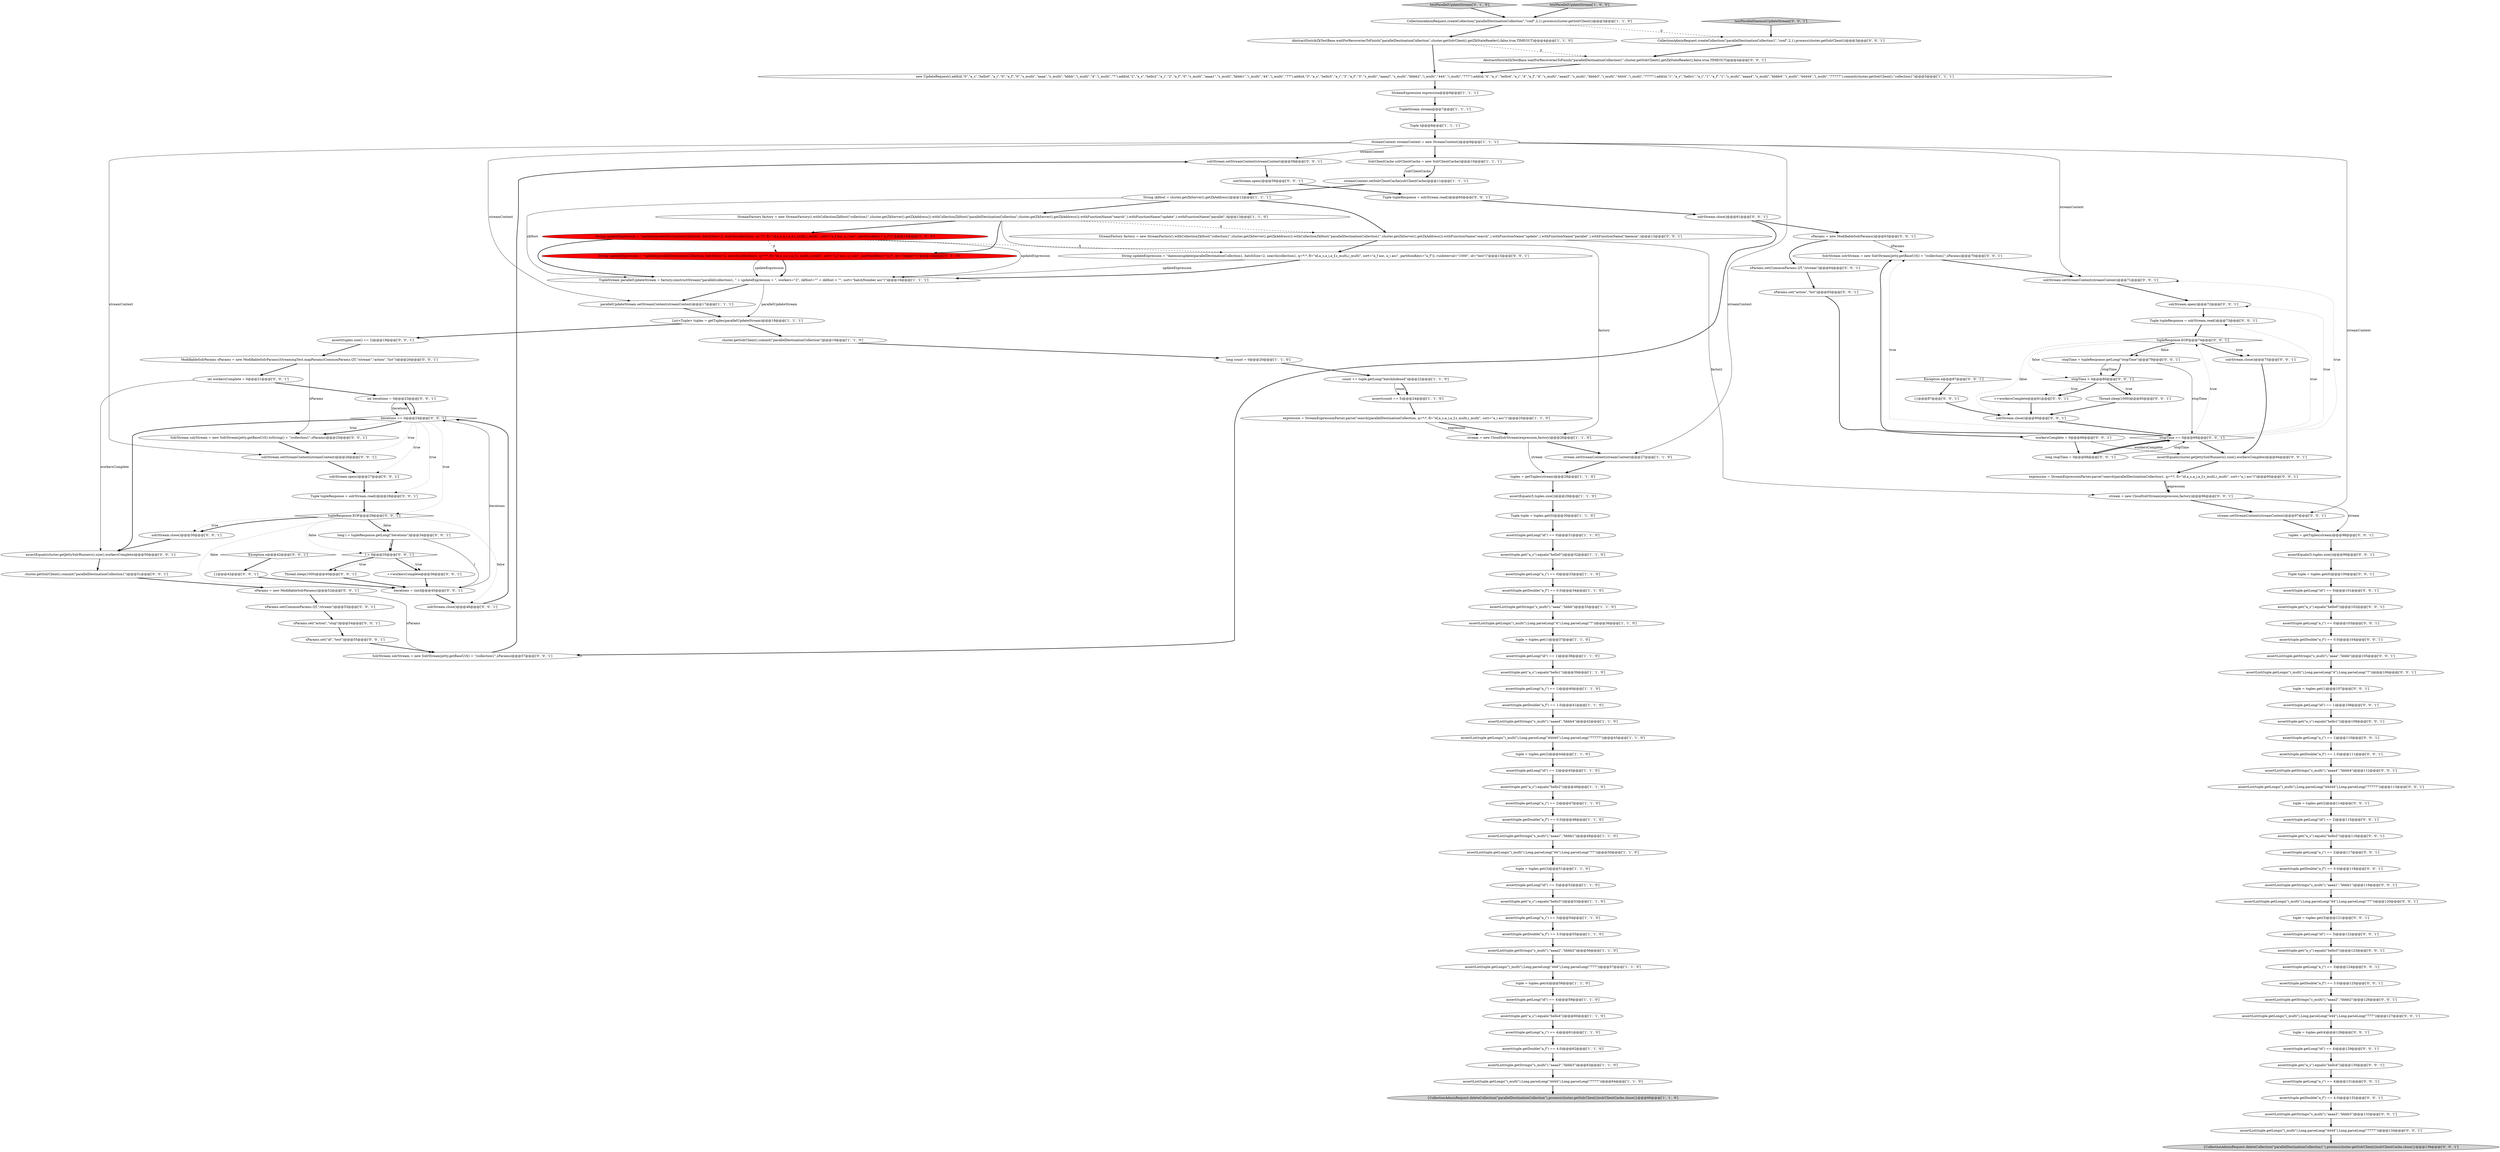 digraph {
134 [style = filled, label = "assert(tuple.getDouble(\"a_f\") == 3.0)@@@125@@@['0', '0', '1']", fillcolor = white, shape = ellipse image = "AAA0AAABBB3BBB"];
70 [style = filled, label = "{}@@@87@@@['0', '0', '1']", fillcolor = white, shape = ellipse image = "AAA0AAABBB3BBB"];
61 [style = filled, label = "String updateExpression = \"update(parallelDestinationCollection, batchSize=2, search(collection1, q=*:*, fl=\"id,a_s,a_i,a_f,s_multi,i_multi\", sort=\"a_f asc, a_i asc\", partitionKeys=\"a_f\", qt=\"/export\"))\"@@@15@@@['0', '1', '0']", fillcolor = red, shape = ellipse image = "AAA1AAABBB2BBB"];
26 [style = filled, label = "cluster.getSolrClient().commit(\"parallelDestinationCollection\")@@@19@@@['1', '1', '0']", fillcolor = white, shape = ellipse image = "AAA0AAABBB1BBB"];
124 [style = filled, label = "l > 0@@@35@@@['0', '0', '1']", fillcolor = white, shape = diamond image = "AAA0AAABBB3BBB"];
128 [style = filled, label = "solrStream.setStreamContext(streamContext)@@@58@@@['0', '0', '1']", fillcolor = white, shape = ellipse image = "AAA0AAABBB3BBB"];
155 [style = filled, label = "SolrStream solrStream = new SolrStream(jetty.getBaseUrl() + \"/collection1\",sParams)@@@57@@@['0', '0', '1']", fillcolor = white, shape = ellipse image = "AAA0AAABBB3BBB"];
13 [style = filled, label = "assert(tuple.get(\"a_s\").equals(\"hello1\"))@@@39@@@['1', '1', '0']", fillcolor = white, shape = ellipse image = "AAA0AAABBB1BBB"];
108 [style = filled, label = "solrStream.open()@@@27@@@['0', '0', '1']", fillcolor = white, shape = ellipse image = "AAA0AAABBB3BBB"];
40 [style = filled, label = "parallelUpdateStream.setStreamContext(streamContext)@@@17@@@['1', '1', '1']", fillcolor = white, shape = ellipse image = "AAA0AAABBB1BBB"];
76 [style = filled, label = "Exception e@@@87@@@['0', '0', '1']", fillcolor = white, shape = diamond image = "AAA0AAABBB3BBB"];
74 [style = filled, label = "assert(tuple.getLong(\"id\") == 3)@@@122@@@['0', '0', '1']", fillcolor = white, shape = ellipse image = "AAA0AAABBB3BBB"];
57 [style = filled, label = "assert(tuple.get(\"a_s\").equals(\"hello0\"))@@@32@@@['1', '1', '0']", fillcolor = white, shape = ellipse image = "AAA0AAABBB1BBB"];
123 [style = filled, label = "ModifiableSolrParams sParams = new ModifiableSolrParams(StreamingTest.mapParams(CommonParams.QT,\"/stream\",\"action\",\"list\"))@@@20@@@['0', '0', '1']", fillcolor = white, shape = ellipse image = "AAA0AAABBB3BBB"];
27 [style = filled, label = "new UpdateRequest().add(id,\"0\",\"a_s\",\"hello0\",\"a_i\",\"0\",\"a_f\",\"0\",\"s_multi\",\"aaaa\",\"s_multi\",\"bbbb\",\"i_multi\",\"4\",\"i_multi\",\"7\").add(id,\"2\",\"a_s\",\"hello2\",\"a_i\",\"2\",\"a_f\",\"0\",\"s_multi\",\"aaaa1\",\"s_multi\",\"bbbb1\",\"i_multi\",\"44\",\"i_multi\",\"77\").add(id,\"3\",\"a_s\",\"hello3\",\"a_i\",\"3\",\"a_f\",\"3\",\"s_multi\",\"aaaa2\",\"s_multi\",\"bbbb2\",\"i_multi\",\"444\",\"i_multi\",\"777\").add(id,\"4\",\"a_s\",\"hello4\",\"a_i\",\"4\",\"a_f\",\"4\",\"s_multi\",\"aaaa3\",\"s_multi\",\"bbbb3\",\"i_multi\",\"4444\",\"i_multi\",\"7777\").add(id,\"1\",\"a_s\",\"hello1\",\"a_i\",\"1\",\"a_f\",\"1\",\"s_multi\",\"aaaa4\",\"s_multi\",\"bbbb4\",\"i_multi\",\"44444\",\"i_multi\",\"77777\").commit(cluster.getSolrClient(),\"collection1\")@@@5@@@['1', '1', '1']", fillcolor = white, shape = ellipse image = "AAA0AAABBB1BBB"];
112 [style = filled, label = "tupleResponse.EOF@@@29@@@['0', '0', '1']", fillcolor = white, shape = diamond image = "AAA0AAABBB3BBB"];
140 [style = filled, label = "iterations = (int)l@@@45@@@['0', '0', '1']", fillcolor = white, shape = ellipse image = "AAA0AAABBB3BBB"];
24 [style = filled, label = "assertEquals(5,tuples.size())@@@29@@@['1', '1', '0']", fillcolor = white, shape = ellipse image = "AAA0AAABBB1BBB"];
11 [style = filled, label = "tuples = getTuples(stream)@@@28@@@['1', '1', '0']", fillcolor = white, shape = ellipse image = "AAA0AAABBB1BBB"];
104 [style = filled, label = "solrStream.open()@@@72@@@['0', '0', '1']", fillcolor = white, shape = ellipse image = "AAA0AAABBB3BBB"];
80 [style = filled, label = "assertEquals(cluster.getJettySolrRunners().size(),workersComplete)@@@50@@@['0', '0', '1']", fillcolor = white, shape = ellipse image = "AAA0AAABBB3BBB"];
88 [style = filled, label = "assertList(tuple.getStrings(\"s_multi\"),\"aaaa3\",\"bbbb3\")@@@133@@@['0', '0', '1']", fillcolor = white, shape = ellipse image = "AAA0AAABBB3BBB"];
139 [style = filled, label = "{CollectionAdminRequest.deleteCollection(\"parallelDestinationCollection1\").process(cluster.getSolrClient())solrClientCache.close()}@@@136@@@['0', '0', '1']", fillcolor = lightgray, shape = ellipse image = "AAA0AAABBB3BBB"];
94 [style = filled, label = "sParams.set(\"action\",\"list\")@@@65@@@['0', '0', '1']", fillcolor = white, shape = ellipse image = "AAA0AAABBB3BBB"];
79 [style = filled, label = "Thread.sleep(1000)@@@85@@@['0', '0', '1']", fillcolor = white, shape = ellipse image = "AAA0AAABBB3BBB"];
117 [style = filled, label = "solrStream.close()@@@30@@@['0', '0', '1']", fillcolor = white, shape = ellipse image = "AAA0AAABBB3BBB"];
106 [style = filled, label = "tuple = tuples.get(2)@@@114@@@['0', '0', '1']", fillcolor = white, shape = ellipse image = "AAA0AAABBB3BBB"];
33 [style = filled, label = "tuple = tuples.get(2)@@@44@@@['1', '1', '0']", fillcolor = white, shape = ellipse image = "AAA0AAABBB1BBB"];
137 [style = filled, label = "solrStream.close()@@@75@@@['0', '0', '1']", fillcolor = white, shape = ellipse image = "AAA0AAABBB3BBB"];
12 [style = filled, label = "long count = 0@@@20@@@['1', '1', '0']", fillcolor = white, shape = ellipse image = "AAA0AAABBB1BBB"];
97 [style = filled, label = "SolrStream solrStream = new SolrStream(jetty.getBaseUrl() + \"/collection1\",sParams)@@@70@@@['0', '0', '1']", fillcolor = white, shape = ellipse image = "AAA0AAABBB3BBB"];
46 [style = filled, label = "StreamFactory factory = new StreamFactory().withCollectionZkHost(\"collection1\",cluster.getZkServer().getZkAddress()).withCollectionZkHost(\"parallelDestinationCollection\",cluster.getZkServer().getZkAddress()).withFunctionName(\"search\",).withFunctionName(\"update\",).withFunctionName(\"parallel\",)@@@13@@@['1', '1', '0']", fillcolor = white, shape = ellipse image = "AAA0AAABBB1BBB"];
136 [style = filled, label = "assertList(tuple.getLongs(\"i_multi\"),Long.parseLong(\"4444\"),Long.parseLong(\"7777\"))@@@134@@@['0', '0', '1']", fillcolor = white, shape = ellipse image = "AAA0AAABBB3BBB"];
8 [style = filled, label = "assert(tuple.getDouble(\"a_f\") == 0.0)@@@48@@@['1', '1', '0']", fillcolor = white, shape = ellipse image = "AAA0AAABBB1BBB"];
53 [style = filled, label = "String zkHost = cluster.getZkServer().getZkAddress()@@@12@@@['1', '1', '1']", fillcolor = white, shape = ellipse image = "AAA0AAABBB1BBB"];
9 [style = filled, label = "assertList(tuple.getLongs(\"i_multi\"),Long.parseLong(\"44444\"),Long.parseLong(\"77777\"))@@@43@@@['1', '1', '0']", fillcolor = white, shape = ellipse image = "AAA0AAABBB1BBB"];
38 [style = filled, label = "assertList(tuple.getStrings(\"s_multi\"),\"aaaa2\",\"bbbb2\")@@@56@@@['1', '1', '0']", fillcolor = white, shape = ellipse image = "AAA0AAABBB1BBB"];
59 [style = filled, label = "tuple = tuples.get(4)@@@58@@@['1', '1', '0']", fillcolor = white, shape = ellipse image = "AAA0AAABBB1BBB"];
29 [style = filled, label = "assertList(tuple.getStrings(\"s_multi\"),\"aaaa4\",\"bbbb4\")@@@42@@@['1', '1', '0']", fillcolor = white, shape = ellipse image = "AAA0AAABBB1BBB"];
157 [style = filled, label = "stopTime = tupleResponse.getLong(\"stopTime\")@@@79@@@['0', '0', '1']", fillcolor = white, shape = ellipse image = "AAA0AAABBB3BBB"];
113 [style = filled, label = "assertList(tuple.getStrings(\"s_multi\"),\"aaaa2\",\"bbbb2\")@@@126@@@['0', '0', '1']", fillcolor = white, shape = ellipse image = "AAA0AAABBB3BBB"];
152 [style = filled, label = "assert(tuple.getLong(\"id\") == 0)@@@101@@@['0', '0', '1']", fillcolor = white, shape = ellipse image = "AAA0AAABBB3BBB"];
44 [style = filled, label = "expression = StreamExpressionParser.parse(\"search(parallelDestinationCollection, q=*:*, fl=\"id,a_s,a_i,a_f,s_multi,i_multi\", sort=\"a_i asc\")\")@@@25@@@['1', '1', '0']", fillcolor = white, shape = ellipse image = "AAA0AAABBB1BBB"];
15 [style = filled, label = "assert(tuple.getLong(\"id\") == 0)@@@31@@@['1', '1', '0']", fillcolor = white, shape = ellipse image = "AAA0AAABBB1BBB"];
6 [style = filled, label = "AbstractDistribZkTestBase.waitForRecoveriesToFinish(\"parallelDestinationCollection\",cluster.getSolrClient().getZkStateReader(),false,true,TIMEOUT)@@@4@@@['1', '1', '0']", fillcolor = white, shape = ellipse image = "AAA0AAABBB1BBB"];
5 [style = filled, label = "tuple = tuples.get(3)@@@51@@@['1', '1', '0']", fillcolor = white, shape = ellipse image = "AAA0AAABBB1BBB"];
81 [style = filled, label = "assert(tuple.getDouble(\"a_f\") == 4.0)@@@132@@@['0', '0', '1']", fillcolor = white, shape = ellipse image = "AAA0AAABBB3BBB"];
41 [style = filled, label = "assertList(tuple.getLongs(\"i_multi\"),Long.parseLong(\"4444\"),Long.parseLong(\"7777\"))@@@64@@@['1', '1', '0']", fillcolor = white, shape = ellipse image = "AAA0AAABBB1BBB"];
82 [style = filled, label = "assert(tuple.get(\"a_s\").equals(\"hello1\"))@@@109@@@['0', '0', '1']", fillcolor = white, shape = ellipse image = "AAA0AAABBB3BBB"];
7 [style = filled, label = "assert(tuple.getLong(\"a_i\") == 3)@@@54@@@['1', '1', '0']", fillcolor = white, shape = ellipse image = "AAA0AAABBB1BBB"];
120 [style = filled, label = "solrStream.setStreamContext(streamContext)@@@26@@@['0', '0', '1']", fillcolor = white, shape = ellipse image = "AAA0AAABBB3BBB"];
58 [style = filled, label = "assert(tuple.getLong(\"a_i\") == 0)@@@33@@@['1', '1', '0']", fillcolor = white, shape = ellipse image = "AAA0AAABBB1BBB"];
10 [style = filled, label = "CollectionAdminRequest.createCollection(\"parallelDestinationCollection\",\"conf\",2,1).process(cluster.getSolrClient())@@@3@@@['1', '1', '0']", fillcolor = white, shape = ellipse image = "AAA0AAABBB1BBB"];
63 [style = filled, label = "sParams.set(CommonParams.QT,\"/stream\")@@@64@@@['0', '0', '1']", fillcolor = white, shape = ellipse image = "AAA0AAABBB3BBB"];
62 [style = filled, label = "testParallelUpdateStream['0', '1', '0']", fillcolor = lightgray, shape = diamond image = "AAA0AAABBB2BBB"];
135 [style = filled, label = "{}@@@42@@@['0', '0', '1']", fillcolor = white, shape = ellipse image = "AAA0AAABBB3BBB"];
146 [style = filled, label = "StreamFactory factory = new StreamFactory().withCollectionZkHost(\"collection1\",cluster.getZkServer().getZkAddress()).withCollectionZkHost(\"parallelDestinationCollection1\",cluster.getZkServer().getZkAddress()).withFunctionName(\"search\",).withFunctionName(\"update\",).withFunctionName(\"parallel\",).withFunctionName(\"daemon\",)@@@13@@@['0', '0', '1']", fillcolor = white, shape = ellipse image = "AAA0AAABBB3BBB"];
25 [style = filled, label = "TupleStream stream@@@7@@@['1', '1', '1']", fillcolor = white, shape = ellipse image = "AAA0AAABBB1BBB"];
147 [style = filled, label = "iterations == 0@@@24@@@['0', '0', '1']", fillcolor = white, shape = diamond image = "AAA0AAABBB3BBB"];
75 [style = filled, label = "sParams.set(\"action\",\"stop\")@@@54@@@['0', '0', '1']", fillcolor = white, shape = ellipse image = "AAA0AAABBB3BBB"];
16 [style = filled, label = "assert(tuple.getLong(\"id\") == 1)@@@38@@@['1', '1', '0']", fillcolor = white, shape = ellipse image = "AAA0AAABBB1BBB"];
149 [style = filled, label = "AbstractDistribZkTestBase.waitForRecoveriesToFinish(\"parallelDestinationCollection1\",cluster.getSolrClient().getZkStateReader(),false,true,TIMEOUT)@@@4@@@['0', '0', '1']", fillcolor = white, shape = ellipse image = "AAA0AAABBB3BBB"];
45 [style = filled, label = "assert(tuple.getLong(\"a_i\") == 1)@@@40@@@['1', '1', '0']", fillcolor = white, shape = ellipse image = "AAA0AAABBB1BBB"];
145 [style = filled, label = "stopTime > 0@@@80@@@['0', '0', '1']", fillcolor = white, shape = diamond image = "AAA0AAABBB3BBB"];
65 [style = filled, label = "int workersComplete = 0@@@21@@@['0', '0', '1']", fillcolor = white, shape = ellipse image = "AAA0AAABBB3BBB"];
116 [style = filled, label = "assertEquals(5,tuples.size())@@@99@@@['0', '0', '1']", fillcolor = white, shape = ellipse image = "AAA0AAABBB3BBB"];
52 [style = filled, label = "assert(tuple.get(\"a_s\").equals(\"hello4\"))@@@60@@@['1', '1', '0']", fillcolor = white, shape = ellipse image = "AAA0AAABBB1BBB"];
55 [style = filled, label = "assertList(tuple.getLongs(\"i_multi\"),Long.parseLong(\"44\"),Long.parseLong(\"77\"))@@@50@@@['1', '1', '0']", fillcolor = white, shape = ellipse image = "AAA0AAABBB1BBB"];
143 [style = filled, label = "expression = StreamExpressionParser.parse(\"search(parallelDestinationCollection1, q=*:*, fl=\"id,a_s,a_i,a_f,s_multi,i_multi\", sort=\"a_i asc\")\")@@@95@@@['0', '0', '1']", fillcolor = white, shape = ellipse image = "AAA0AAABBB3BBB"];
84 [style = filled, label = "sParams = new ModifiableSolrParams()@@@63@@@['0', '0', '1']", fillcolor = white, shape = ellipse image = "AAA0AAABBB3BBB"];
99 [style = filled, label = "assertList(tuple.getLongs(\"i_multi\"),Long.parseLong(\"444\"),Long.parseLong(\"777\"))@@@127@@@['0', '0', '1']", fillcolor = white, shape = ellipse image = "AAA0AAABBB3BBB"];
3 [style = filled, label = "assert(tuple.getLong(\"id\") == 4)@@@59@@@['1', '1', '0']", fillcolor = white, shape = ellipse image = "AAA0AAABBB1BBB"];
122 [style = filled, label = "solrStream.close()@@@46@@@['0', '0', '1']", fillcolor = white, shape = ellipse image = "AAA0AAABBB3BBB"];
156 [style = filled, label = "assertList(tuple.getLongs(\"i_multi\"),Long.parseLong(\"4\"),Long.parseLong(\"7\"))@@@106@@@['0', '0', '1']", fillcolor = white, shape = ellipse image = "AAA0AAABBB3BBB"];
47 [style = filled, label = "stream.setStreamContext(streamContext)@@@27@@@['1', '1', '0']", fillcolor = white, shape = ellipse image = "AAA0AAABBB1BBB"];
30 [style = filled, label = "streamContext.setSolrClientCache(solrClientCache)@@@11@@@['1', '1', '1']", fillcolor = white, shape = ellipse image = "AAA0AAABBB1BBB"];
131 [style = filled, label = "cluster.getSolrClient().commit(\"parallelDestinationCollection1\")@@@51@@@['0', '0', '1']", fillcolor = white, shape = ellipse image = "AAA0AAABBB3BBB"];
2 [style = filled, label = "assert(tuple.getDouble(\"a_f\") == 4.0)@@@62@@@['1', '1', '0']", fillcolor = white, shape = ellipse image = "AAA0AAABBB1BBB"];
39 [style = filled, label = "testParallelUpdateStream['1', '0', '0']", fillcolor = lightgray, shape = diamond image = "AAA0AAABBB1BBB"];
127 [style = filled, label = "assert(tuple.getLong(\"a_i\") == 4)@@@131@@@['0', '0', '1']", fillcolor = white, shape = ellipse image = "AAA0AAABBB3BBB"];
144 [style = filled, label = "solrStream.open()@@@59@@@['0', '0', '1']", fillcolor = white, shape = ellipse image = "AAA0AAABBB3BBB"];
49 [style = filled, label = "assert(tuple.getLong(\"a_i\") == 4)@@@61@@@['1', '1', '0']", fillcolor = white, shape = ellipse image = "AAA0AAABBB1BBB"];
93 [style = filled, label = "solrStream.close()@@@90@@@['0', '0', '1']", fillcolor = white, shape = ellipse image = "AAA0AAABBB3BBB"];
142 [style = filled, label = "sParams = new ModifiableSolrParams()@@@52@@@['0', '0', '1']", fillcolor = white, shape = ellipse image = "AAA0AAABBB3BBB"];
23 [style = filled, label = "List<Tuple> tuples = getTuples(parallelUpdateStream)@@@18@@@['1', '1', '1']", fillcolor = white, shape = ellipse image = "AAA0AAABBB1BBB"];
78 [style = filled, label = "assert(tuple.getLong(\"id\") == 2)@@@115@@@['0', '0', '1']", fillcolor = white, shape = ellipse image = "AAA0AAABBB3BBB"];
153 [style = filled, label = "SolrStream solrStream = new SolrStream(jetty.getBaseUrl().toString() + \"/collection1\",sParams)@@@25@@@['0', '0', '1']", fillcolor = white, shape = ellipse image = "AAA0AAABBB3BBB"];
68 [style = filled, label = "assert(tuple.getLong(\"id\") == 1)@@@108@@@['0', '0', '1']", fillcolor = white, shape = ellipse image = "AAA0AAABBB3BBB"];
36 [style = filled, label = "assertList(tuple.getLongs(\"i_multi\"),Long.parseLong(\"444\"),Long.parseLong(\"777\"))@@@57@@@['1', '1', '0']", fillcolor = white, shape = ellipse image = "AAA0AAABBB1BBB"];
91 [style = filled, label = "assertList(tuple.getStrings(\"s_multi\"),\"aaaa1\",\"bbbb1\")@@@119@@@['0', '0', '1']", fillcolor = white, shape = ellipse image = "AAA0AAABBB3BBB"];
34 [style = filled, label = "count += tuple.getLong(\"batchIndexed\")@@@22@@@['1', '1', '0']", fillcolor = white, shape = ellipse image = "AAA0AAABBB1BBB"];
110 [style = filled, label = "stream = new CloudSolrStream(expression,factory)@@@96@@@['0', '0', '1']", fillcolor = white, shape = ellipse image = "AAA0AAABBB3BBB"];
98 [style = filled, label = "assert(tuple.getLong(\"id\") == 4)@@@129@@@['0', '0', '1']", fillcolor = white, shape = ellipse image = "AAA0AAABBB3BBB"];
60 [style = filled, label = "tuple = tuples.get(1)@@@37@@@['1', '1', '0']", fillcolor = white, shape = ellipse image = "AAA0AAABBB1BBB"];
0 [style = filled, label = "StreamContext streamContext = new StreamContext()@@@9@@@['1', '1', '1']", fillcolor = white, shape = ellipse image = "AAA0AAABBB1BBB"];
158 [style = filled, label = "tuple = tuples.get(4)@@@128@@@['0', '0', '1']", fillcolor = white, shape = ellipse image = "AAA0AAABBB3BBB"];
125 [style = filled, label = "assert(tuple.getLong(\"a_i\") == 2)@@@117@@@['0', '0', '1']", fillcolor = white, shape = ellipse image = "AAA0AAABBB3BBB"];
73 [style = filled, label = "++workersComplete@@@36@@@['0', '0', '1']", fillcolor = white, shape = ellipse image = "AAA0AAABBB3BBB"];
95 [style = filled, label = "assertList(tuple.getStrings(\"s_multi\"),\"aaaa4\",\"bbbb4\")@@@112@@@['0', '0', '1']", fillcolor = white, shape = ellipse image = "AAA0AAABBB3BBB"];
48 [style = filled, label = "assertList(tuple.getStrings(\"s_multi\"),\"aaaa1\",\"bbbb1\")@@@49@@@['1', '1', '0']", fillcolor = white, shape = ellipse image = "AAA0AAABBB1BBB"];
21 [style = filled, label = "assert(tuple.getDouble(\"a_f\") == 1.0)@@@41@@@['1', '1', '0']", fillcolor = white, shape = ellipse image = "AAA0AAABBB1BBB"];
92 [style = filled, label = "Thread.sleep(1000)@@@40@@@['0', '0', '1']", fillcolor = white, shape = ellipse image = "AAA0AAABBB3BBB"];
150 [style = filled, label = "assert(tuple.get(\"a_s\").equals(\"hello0\"))@@@102@@@['0', '0', '1']", fillcolor = white, shape = ellipse image = "AAA0AAABBB3BBB"];
118 [style = filled, label = "stream.setStreamContext(streamContext)@@@97@@@['0', '0', '1']", fillcolor = white, shape = ellipse image = "AAA0AAABBB3BBB"];
22 [style = filled, label = "assert(tuple.getLong(\"a_i\") == 2)@@@47@@@['1', '1', '0']", fillcolor = white, shape = ellipse image = "AAA0AAABBB1BBB"];
90 [style = filled, label = "Tuple tupleResponse = solrStream.read()@@@28@@@['0', '0', '1']", fillcolor = white, shape = ellipse image = "AAA0AAABBB3BBB"];
111 [style = filled, label = "assert(tuple.getLong(\"a_i\") == 3)@@@124@@@['0', '0', '1']", fillcolor = white, shape = ellipse image = "AAA0AAABBB3BBB"];
129 [style = filled, label = "assertList(tuple.getLongs(\"i_multi\"),Long.parseLong(\"44444\"),Long.parseLong(\"77777\"))@@@113@@@['0', '0', '1']", fillcolor = white, shape = ellipse image = "AAA0AAABBB3BBB"];
37 [style = filled, label = "assert(tuple.get(\"a_s\").equals(\"hello3\"))@@@53@@@['1', '1', '0']", fillcolor = white, shape = ellipse image = "AAA0AAABBB1BBB"];
42 [style = filled, label = "assertList(tuple.getStrings(\"s_multi\"),\"aaaa3\",\"bbbb3\")@@@63@@@['1', '1', '0']", fillcolor = white, shape = ellipse image = "AAA0AAABBB1BBB"];
154 [style = filled, label = "String updateExpression = \"daemon(update(parallelDestinationCollection1, batchSize=2, search(collection1, q=*:*, fl=\"id,a_s,a_i,a_f,s_multi,i_multi\", sort=\"a_f asc, a_i asc\", partitionKeys=\"a_f\")), runInterval=\"1000\", id=\"test\")\"@@@15@@@['0', '0', '1']", fillcolor = white, shape = ellipse image = "AAA0AAABBB3BBB"];
50 [style = filled, label = "assert(tuple.getDouble(\"a_f\") == 3.0)@@@55@@@['1', '1', '0']", fillcolor = white, shape = ellipse image = "AAA0AAABBB1BBB"];
126 [style = filled, label = "sParams.set(CommonParams.QT,\"/stream\")@@@53@@@['0', '0', '1']", fillcolor = white, shape = ellipse image = "AAA0AAABBB3BBB"];
17 [style = filled, label = "assert(tuple.get(\"a_s\").equals(\"hello2\"))@@@46@@@['1', '1', '0']", fillcolor = white, shape = ellipse image = "AAA0AAABBB1BBB"];
130 [style = filled, label = "Tuple tuple = tuples.get(0)@@@100@@@['0', '0', '1']", fillcolor = white, shape = ellipse image = "AAA0AAABBB3BBB"];
31 [style = filled, label = "assertList(tuple.getLongs(\"i_multi\"),Long.parseLong(\"4\"),Long.parseLong(\"7\"))@@@36@@@['1', '1', '0']", fillcolor = white, shape = ellipse image = "AAA0AAABBB1BBB"];
96 [style = filled, label = "assert(tuples.size() == 2)@@@19@@@['0', '0', '1']", fillcolor = white, shape = ellipse image = "AAA0AAABBB3BBB"];
71 [style = filled, label = "solrStream.close()@@@61@@@['0', '0', '1']", fillcolor = white, shape = ellipse image = "AAA0AAABBB3BBB"];
28 [style = filled, label = "assertList(tuple.getStrings(\"s_multi\"),\"aaaa\",\"bbbb\")@@@35@@@['1', '1', '0']", fillcolor = white, shape = ellipse image = "AAA0AAABBB1BBB"];
18 [style = filled, label = "StreamExpression expression@@@6@@@['1', '1', '1']", fillcolor = white, shape = ellipse image = "AAA0AAABBB1BBB"];
1 [style = filled, label = "TupleStream parallelUpdateStream = factory.constructStream(\"parallel(collection1, \" + updateExpression + \", workers=\"2\", zkHost=\"\" + zkHost + \"\", sort=\"batchNumber asc\")\")@@@16@@@['1', '1', '1']", fillcolor = white, shape = ellipse image = "AAA0AAABBB1BBB"];
83 [style = filled, label = "testParallelDaemonUpdateStream['0', '0', '1']", fillcolor = lightgray, shape = diamond image = "AAA0AAABBB3BBB"];
14 [style = filled, label = "SolrClientCache solrClientCache = new SolrClientCache()@@@10@@@['1', '1', '1']", fillcolor = white, shape = ellipse image = "AAA0AAABBB1BBB"];
151 [style = filled, label = "long l = tupleResponse.getLong(\"iterations\")@@@34@@@['0', '0', '1']", fillcolor = white, shape = ellipse image = "AAA0AAABBB3BBB"];
103 [style = filled, label = "tuple = tuples.get(1)@@@107@@@['0', '0', '1']", fillcolor = white, shape = ellipse image = "AAA0AAABBB3BBB"];
20 [style = filled, label = "assert(tuple.getLong(\"id\") == 2)@@@45@@@['1', '1', '0']", fillcolor = white, shape = ellipse image = "AAA0AAABBB1BBB"];
64 [style = filled, label = "sParams.set(\"id\",\"test\")@@@55@@@['0', '0', '1']", fillcolor = white, shape = ellipse image = "AAA0AAABBB3BBB"];
114 [style = filled, label = "assert(tuple.getDouble(\"a_f\") == 0.0)@@@118@@@['0', '0', '1']", fillcolor = white, shape = ellipse image = "AAA0AAABBB3BBB"];
115 [style = filled, label = "assert(tuple.getLong(\"a_i\") == 0)@@@103@@@['0', '0', '1']", fillcolor = white, shape = ellipse image = "AAA0AAABBB3BBB"];
100 [style = filled, label = "tupleResponse.EOF@@@74@@@['0', '0', '1']", fillcolor = white, shape = diamond image = "AAA0AAABBB3BBB"];
132 [style = filled, label = "assert(tuple.get(\"a_s\").equals(\"hello3\"))@@@123@@@['0', '0', '1']", fillcolor = white, shape = ellipse image = "AAA0AAABBB3BBB"];
102 [style = filled, label = "solrStream.setStreamContext(streamContext)@@@71@@@['0', '0', '1']", fillcolor = white, shape = ellipse image = "AAA0AAABBB3BBB"];
105 [style = filled, label = "assert(tuple.get(\"a_s\").equals(\"hello2\"))@@@116@@@['0', '0', '1']", fillcolor = white, shape = ellipse image = "AAA0AAABBB3BBB"];
119 [style = filled, label = "assert(tuple.getDouble(\"a_f\") == 0.0)@@@104@@@['0', '0', '1']", fillcolor = white, shape = ellipse image = "AAA0AAABBB3BBB"];
141 [style = filled, label = "Tuple tupleResponse = solrStream.read()@@@60@@@['0', '0', '1']", fillcolor = white, shape = ellipse image = "AAA0AAABBB3BBB"];
133 [style = filled, label = "int iterations = 0@@@23@@@['0', '0', '1']", fillcolor = white, shape = ellipse image = "AAA0AAABBB3BBB"];
138 [style = filled, label = "tuple = tuples.get(3)@@@121@@@['0', '0', '1']", fillcolor = white, shape = ellipse image = "AAA0AAABBB3BBB"];
69 [style = filled, label = "assert(tuple.getDouble(\"a_f\") == 1.0)@@@111@@@['0', '0', '1']", fillcolor = white, shape = ellipse image = "AAA0AAABBB3BBB"];
32 [style = filled, label = "Tuple t@@@8@@@['1', '1', '1']", fillcolor = white, shape = ellipse image = "AAA0AAABBB1BBB"];
4 [style = filled, label = "assert(tuple.getLong(\"id\") == 3)@@@52@@@['1', '1', '0']", fillcolor = white, shape = ellipse image = "AAA0AAABBB1BBB"];
54 [style = filled, label = "Tuple tuple = tuples.get(0)@@@30@@@['1', '1', '0']", fillcolor = white, shape = ellipse image = "AAA0AAABBB1BBB"];
89 [style = filled, label = "long stopTime = 0@@@68@@@['0', '0', '1']", fillcolor = white, shape = ellipse image = "AAA0AAABBB3BBB"];
101 [style = filled, label = "assert(tuple.get(\"a_s\").equals(\"hello4\"))@@@130@@@['0', '0', '1']", fillcolor = white, shape = ellipse image = "AAA0AAABBB3BBB"];
121 [style = filled, label = "workersComplete = 0@@@66@@@['0', '0', '1']", fillcolor = white, shape = ellipse image = "AAA0AAABBB3BBB"];
85 [style = filled, label = "Tuple tupleResponse = solrStream.read()@@@73@@@['0', '0', '1']", fillcolor = white, shape = ellipse image = "AAA0AAABBB3BBB"];
87 [style = filled, label = "assertList(tuple.getLongs(\"i_multi\"),Long.parseLong(\"44\"),Long.parseLong(\"77\"))@@@120@@@['0', '0', '1']", fillcolor = white, shape = ellipse image = "AAA0AAABBB3BBB"];
19 [style = filled, label = "assert(tuple.getDouble(\"a_f\") == 0.0)@@@34@@@['1', '1', '0']", fillcolor = white, shape = ellipse image = "AAA0AAABBB1BBB"];
35 [style = filled, label = "String updateExpression = \"update(parallelDestinationCollection, batchSize=2, search(collection1, q=*:*, fl=\"id,a_s,a_i,a_f,s_multi,i_multi\", sort=\"a_f asc, a_i asc\", partitionKeys=\"a_f\"))\"@@@15@@@['1', '0', '0']", fillcolor = red, shape = ellipse image = "AAA1AAABBB1BBB"];
77 [style = filled, label = "CollectionAdminRequest.createCollection(\"parallelDestinationCollection1\",\"conf\",2,1).process(cluster.getSolrClient())@@@3@@@['0', '0', '1']", fillcolor = white, shape = ellipse image = "AAA0AAABBB3BBB"];
43 [style = filled, label = "stream = new CloudSolrStream(expression,factory)@@@26@@@['1', '1', '0']", fillcolor = white, shape = ellipse image = "AAA0AAABBB1BBB"];
67 [style = filled, label = "tuples = getTuples(stream)@@@98@@@['0', '0', '1']", fillcolor = white, shape = ellipse image = "AAA0AAABBB3BBB"];
56 [style = filled, label = "assert(count == 5)@@@24@@@['1', '1', '0']", fillcolor = white, shape = ellipse image = "AAA0AAABBB1BBB"];
109 [style = filled, label = "assert(tuple.getLong(\"a_i\") == 1)@@@110@@@['0', '0', '1']", fillcolor = white, shape = ellipse image = "AAA0AAABBB3BBB"];
72 [style = filled, label = "assertList(tuple.getStrings(\"s_multi\"),\"aaaa\",\"bbbb\")@@@105@@@['0', '0', '1']", fillcolor = white, shape = ellipse image = "AAA0AAABBB3BBB"];
51 [style = filled, label = "{CollectionAdminRequest.deleteCollection(\"parallelDestinationCollection\").process(cluster.getSolrClient())solrClientCache.close()}@@@66@@@['1', '1', '0']", fillcolor = lightgray, shape = ellipse image = "AAA0AAABBB1BBB"];
107 [style = filled, label = "stopTime == 0@@@69@@@['0', '0', '1']", fillcolor = white, shape = diamond image = "AAA0AAABBB3BBB"];
148 [style = filled, label = "Exception e@@@42@@@['0', '0', '1']", fillcolor = white, shape = diamond image = "AAA0AAABBB3BBB"];
66 [style = filled, label = "++workersComplete@@@81@@@['0', '0', '1']", fillcolor = white, shape = ellipse image = "AAA0AAABBB3BBB"];
86 [style = filled, label = "assertEquals(cluster.getJettySolrRunners().size(),workersComplete)@@@94@@@['0', '0', '1']", fillcolor = white, shape = ellipse image = "AAA0AAABBB3BBB"];
36->59 [style = bold, label=""];
138->74 [style = bold, label=""];
100->145 [style = dotted, label="false"];
42->41 [style = bold, label=""];
112->117 [style = bold, label=""];
109->69 [style = bold, label=""];
122->147 [style = bold, label=""];
46->43 [style = solid, label="factory"];
147->108 [style = dotted, label="true"];
96->123 [style = bold, label=""];
143->110 [style = bold, label=""];
88->136 [style = bold, label=""];
32->0 [style = bold, label=""];
46->61 [style = bold, label=""];
72->156 [style = bold, label=""];
0->102 [style = solid, label="streamContext"];
133->147 [style = solid, label="iterations"];
101->127 [style = bold, label=""];
107->85 [style = dotted, label="true"];
145->79 [style = bold, label=""];
129->106 [style = bold, label=""];
57->58 [style = bold, label=""];
127->81 [style = bold, label=""];
90->112 [style = bold, label=""];
100->157 [style = dotted, label="false"];
15->57 [style = bold, label=""];
154->1 [style = bold, label=""];
126->75 [style = bold, label=""];
40->23 [style = bold, label=""];
47->11 [style = bold, label=""];
120->108 [style = bold, label=""];
74->132 [style = bold, label=""];
115->119 [style = bold, label=""];
22->8 [style = bold, label=""];
121->89 [style = bold, label=""];
70->93 [style = bold, label=""];
34->56 [style = solid, label="count"];
46->146 [style = dashed, label="0"];
26->12 [style = bold, label=""];
0->14 [style = bold, label=""];
106->78 [style = bold, label=""];
93->107 [style = bold, label=""];
43->11 [style = solid, label="stream"];
65->80 [style = solid, label="workersComplete"];
78->105 [style = bold, label=""];
107->89 [style = bold, label=""];
133->147 [style = bold, label=""];
31->60 [style = bold, label=""];
13->45 [style = bold, label=""];
123->65 [style = bold, label=""];
58->19 [style = bold, label=""];
100->137 [style = dotted, label="true"];
124->92 [style = dotted, label="true"];
19->28 [style = bold, label=""];
116->130 [style = bold, label=""];
118->67 [style = bold, label=""];
149->27 [style = bold, label=""];
0->118 [style = solid, label="streamContext"];
136->139 [style = bold, label=""];
92->140 [style = bold, label=""];
150->115 [style = bold, label=""];
151->124 [style = bold, label=""];
77->149 [style = bold, label=""];
119->72 [style = bold, label=""];
100->137 [style = bold, label=""];
14->30 [style = bold, label=""];
95->129 [style = bold, label=""];
60->16 [style = bold, label=""];
9->33 [style = bold, label=""];
147->80 [style = bold, label=""];
61->1 [style = bold, label=""];
156->103 [style = bold, label=""];
157->145 [style = bold, label=""];
97->102 [style = bold, label=""];
68->82 [style = bold, label=""];
147->133 [style = bold, label=""];
147->153 [style = bold, label=""];
0->40 [style = solid, label="streamContext"];
114->91 [style = bold, label=""];
55->5 [style = bold, label=""];
107->100 [style = dotted, label="true"];
75->64 [style = bold, label=""];
94->121 [style = bold, label=""];
84->63 [style = bold, label=""];
151->140 [style = solid, label="l"];
87->138 [style = bold, label=""];
147->112 [style = dotted, label="true"];
113->99 [style = bold, label=""];
0->120 [style = solid, label="streamContext"];
23->96 [style = bold, label=""];
143->110 [style = solid, label="expression"];
111->134 [style = bold, label=""];
21->29 [style = bold, label=""];
43->47 [style = bold, label=""];
108->90 [style = bold, label=""];
83->77 [style = bold, label=""];
48->55 [style = bold, label=""];
71->84 [style = bold, label=""];
98->101 [style = bold, label=""];
35->1 [style = solid, label="updateExpression"];
1->23 [style = solid, label="parallelUpdateStream"];
18->25 [style = bold, label=""];
45->21 [style = bold, label=""];
61->1 [style = solid, label="updateExpression"];
100->157 [style = bold, label=""];
155->128 [style = bold, label=""];
128->144 [style = bold, label=""];
112->122 [style = dotted, label="false"];
147->153 [style = dotted, label="true"];
91->87 [style = bold, label=""];
110->118 [style = bold, label=""];
105->125 [style = bold, label=""];
7->50 [style = bold, label=""];
112->151 [style = bold, label=""];
107->86 [style = bold, label=""];
145->66 [style = dotted, label="true"];
153->120 [style = bold, label=""];
27->18 [style = bold, label=""];
16->13 [style = bold, label=""];
0->128 [style = solid, label="streamContext"];
14->30 [style = solid, label="solrClientCache"];
35->61 [style = dashed, label="0"];
112->124 [style = dotted, label="false"];
28->31 [style = bold, label=""];
124->73 [style = bold, label=""];
137->86 [style = bold, label=""];
146->110 [style = solid, label="factory"];
66->93 [style = bold, label=""];
145->79 [style = dotted, label="true"];
30->53 [style = bold, label=""];
67->116 [style = bold, label=""];
142->126 [style = bold, label=""];
54->15 [style = bold, label=""];
11->24 [style = bold, label=""];
144->141 [style = bold, label=""];
85->100 [style = bold, label=""];
112->140 [style = dotted, label="false"];
10->6 [style = bold, label=""];
37->7 [style = bold, label=""];
141->71 [style = bold, label=""];
86->143 [style = bold, label=""];
99->158 [style = bold, label=""];
34->56 [style = bold, label=""];
112->117 [style = dotted, label="true"];
6->149 [style = dashed, label="0"];
100->93 [style = dotted, label="false"];
6->27 [style = bold, label=""];
53->46 [style = bold, label=""];
64->155 [style = bold, label=""];
147->90 [style = dotted, label="true"];
10->77 [style = dashed, label="0"];
140->147 [style = solid, label="iterations"];
35->1 [style = bold, label=""];
107->102 [style = dotted, label="true"];
157->107 [style = solid, label="stopTime"];
5->4 [style = bold, label=""];
46->35 [style = bold, label=""];
121->86 [style = solid, label="workersComplete"];
76->70 [style = bold, label=""];
49->2 [style = bold, label=""];
125->114 [style = bold, label=""];
89->107 [style = solid, label="stopTime"];
59->3 [style = bold, label=""];
107->104 [style = dotted, label="true"];
80->131 [style = bold, label=""];
104->85 [style = bold, label=""];
84->97 [style = solid, label="sParams"];
20->17 [style = bold, label=""];
33->20 [style = bold, label=""];
3->52 [style = bold, label=""];
117->80 [style = bold, label=""];
73->140 [style = bold, label=""];
131->142 [style = bold, label=""];
82->109 [style = bold, label=""];
1->40 [style = bold, label=""];
52->49 [style = bold, label=""];
124->92 [style = bold, label=""];
89->107 [style = bold, label=""];
147->120 [style = dotted, label="true"];
29->9 [style = bold, label=""];
63->94 [style = bold, label=""];
25->32 [style = bold, label=""];
23->26 [style = bold, label=""];
38->36 [style = bold, label=""];
12->34 [style = bold, label=""];
62->10 [style = bold, label=""];
132->111 [style = bold, label=""];
158->98 [style = bold, label=""];
0->47 [style = solid, label="streamContext"];
17->22 [style = bold, label=""];
110->67 [style = solid, label="stream"];
146->154 [style = bold, label=""];
71->155 [style = bold, label=""];
44->43 [style = bold, label=""];
148->135 [style = bold, label=""];
24->54 [style = bold, label=""];
81->88 [style = bold, label=""];
135->140 [style = bold, label=""];
103->68 [style = bold, label=""];
8->48 [style = bold, label=""];
44->43 [style = solid, label="expression"];
124->73 [style = dotted, label="true"];
145->66 [style = bold, label=""];
140->122 [style = bold, label=""];
157->145 [style = solid, label="stopTime"];
142->155 [style = solid, label="sParams"];
35->154 [style = dashed, label="0"];
50->38 [style = bold, label=""];
4->37 [style = bold, label=""];
107->97 [style = bold, label=""];
69->95 [style = bold, label=""];
41->51 [style = bold, label=""];
112->151 [style = dotted, label="false"];
39->10 [style = bold, label=""];
53->146 [style = bold, label=""];
154->1 [style = solid, label="updateExpression"];
53->1 [style = solid, label="zkHost"];
102->104 [style = bold, label=""];
130->152 [style = bold, label=""];
152->150 [style = bold, label=""];
107->97 [style = dotted, label="true"];
151->124 [style = solid, label="l"];
134->113 [style = bold, label=""];
79->93 [style = bold, label=""];
56->44 [style = bold, label=""];
2->42 [style = bold, label=""];
123->153 [style = solid, label="sParams"];
65->133 [style = bold, label=""];
}
